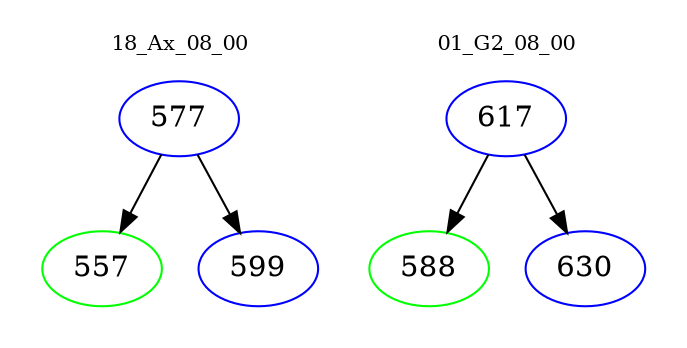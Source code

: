 digraph{
subgraph cluster_0 {
color = white
label = "18_Ax_08_00";
fontsize=10;
T0_577 [label="577", color="blue"]
T0_577 -> T0_557 [color="black"]
T0_557 [label="557", color="green"]
T0_577 -> T0_599 [color="black"]
T0_599 [label="599", color="blue"]
}
subgraph cluster_1 {
color = white
label = "01_G2_08_00";
fontsize=10;
T1_617 [label="617", color="blue"]
T1_617 -> T1_588 [color="black"]
T1_588 [label="588", color="green"]
T1_617 -> T1_630 [color="black"]
T1_630 [label="630", color="blue"]
}
}
